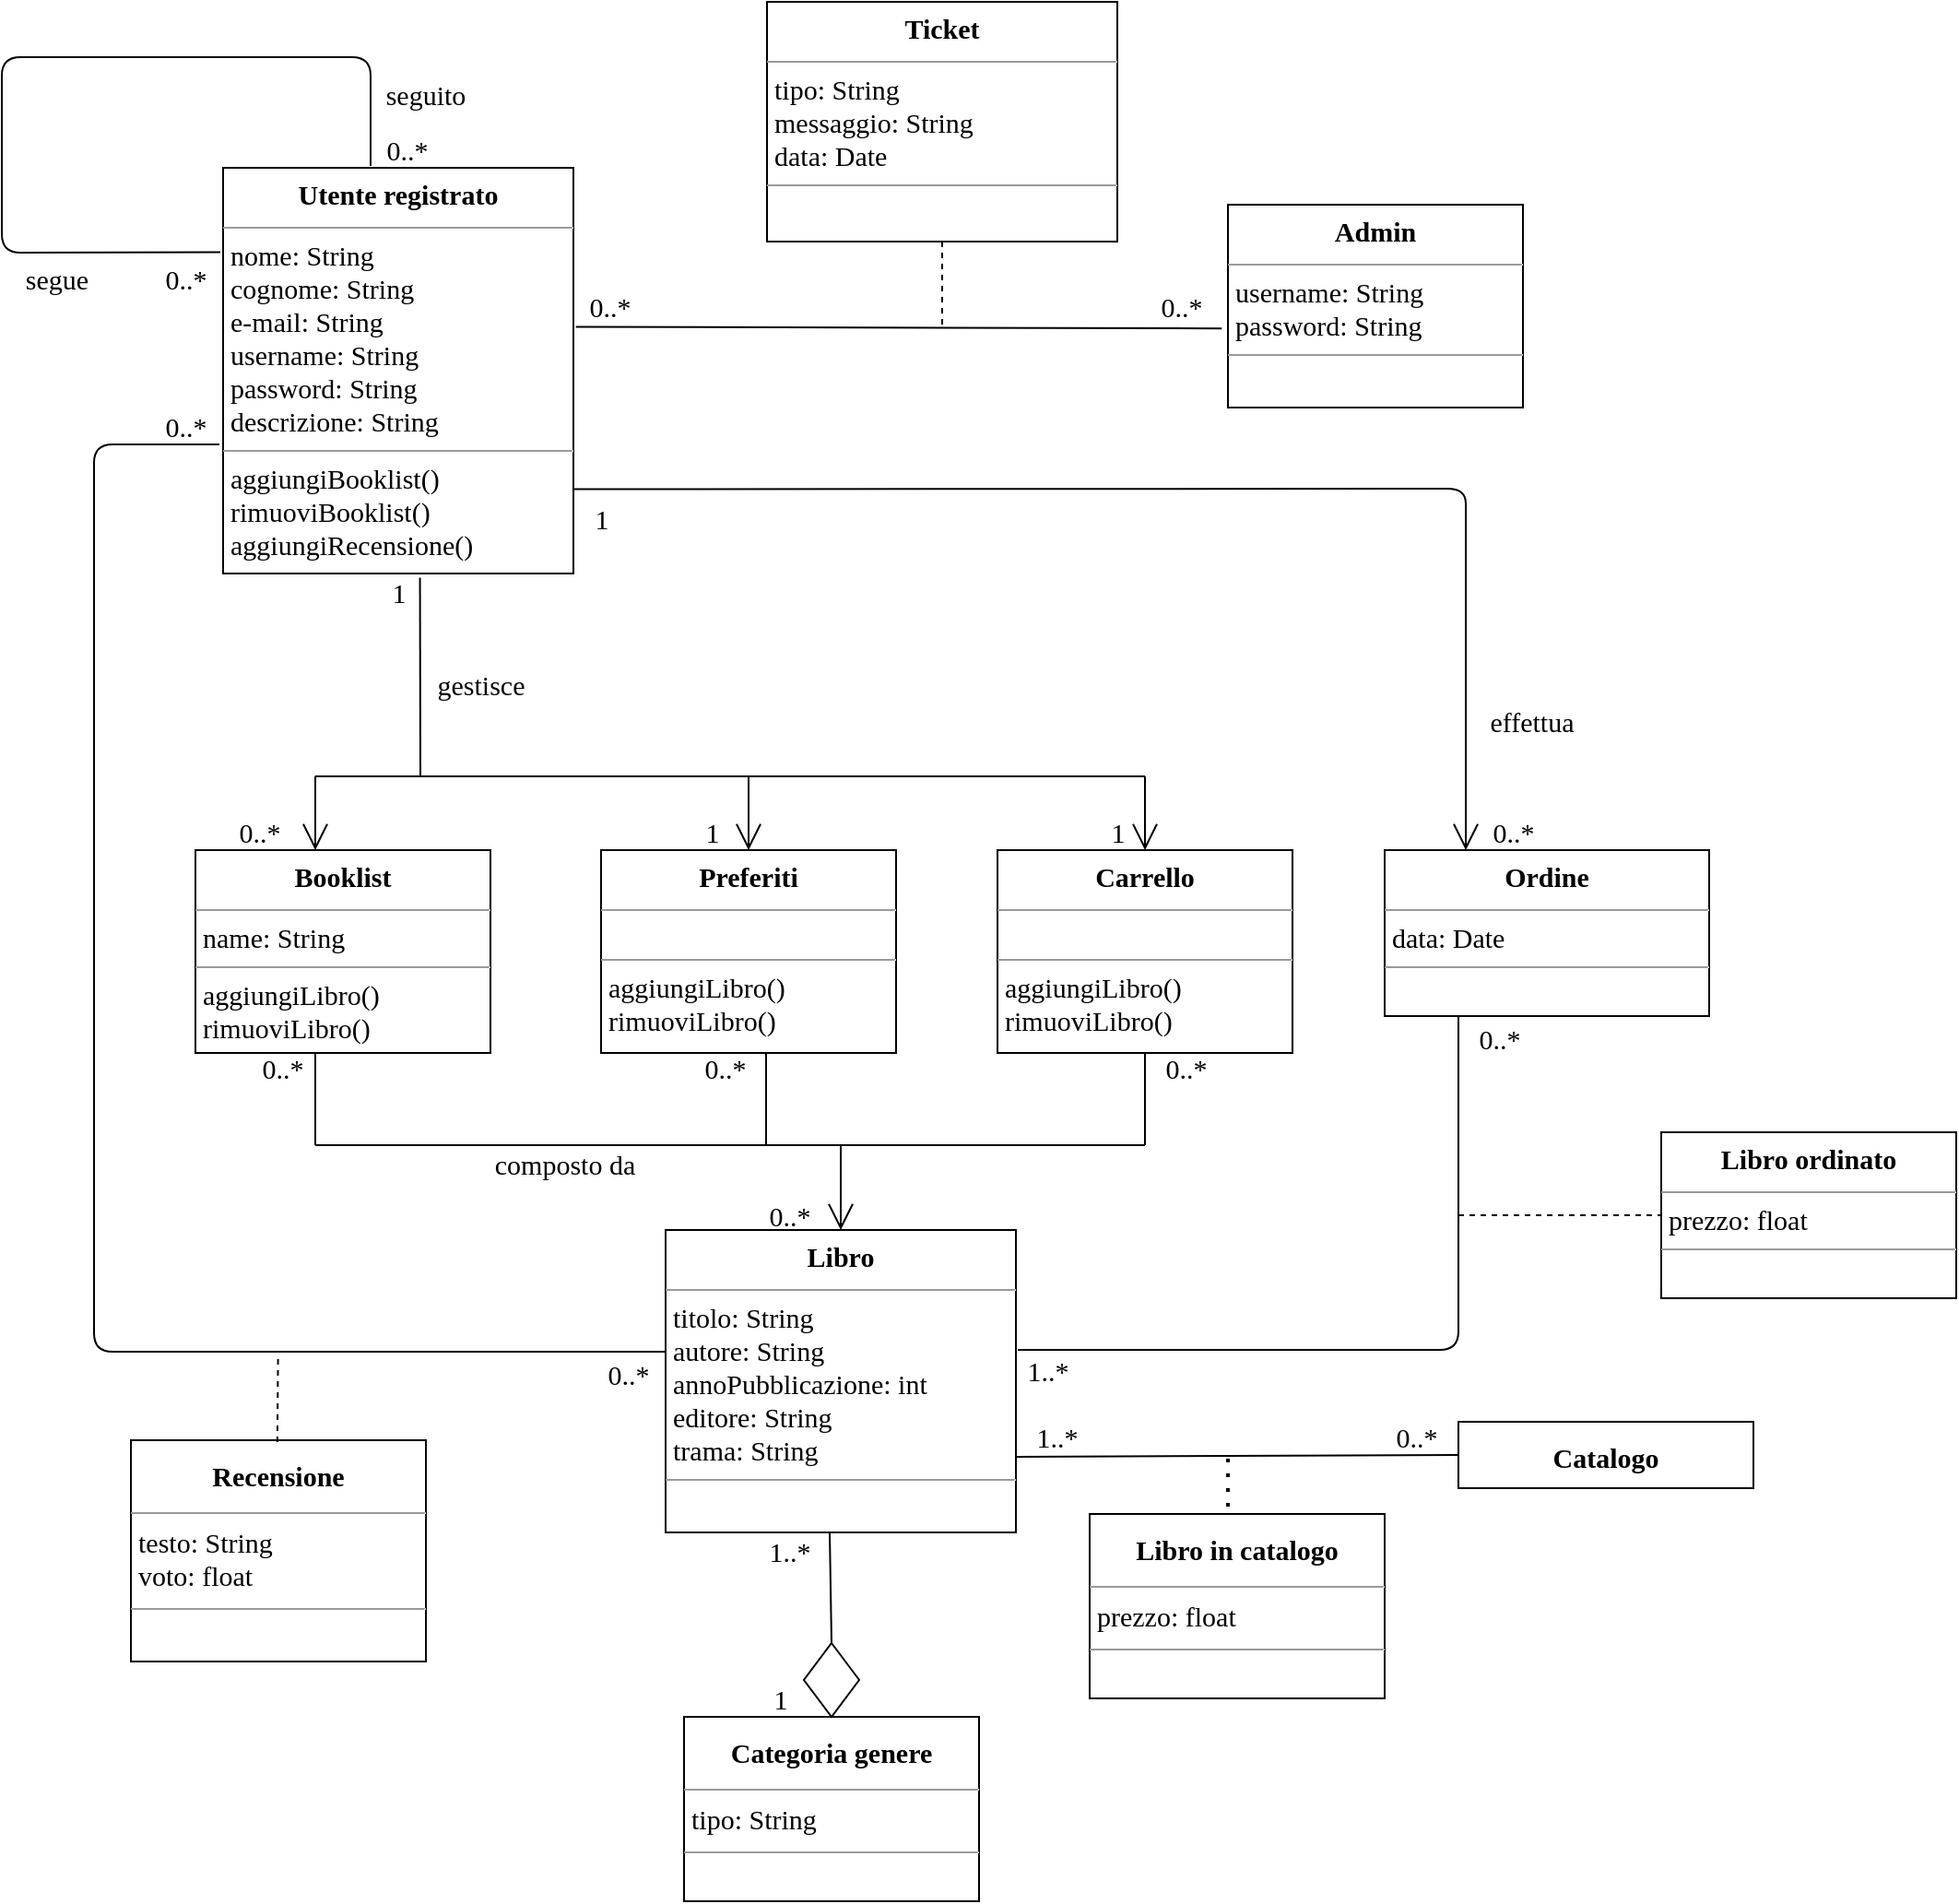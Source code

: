 <mxfile version="13.10.6" type="device"><diagram id="4DqZxzwC6esnHVQPBgF9" name="Page-1"><mxGraphModel dx="2104" dy="2331" grid="1" gridSize="10" guides="1" tooltips="1" connect="1" arrows="1" fold="1" page="0" pageScale="1" pageWidth="827" pageHeight="1169" math="0" shadow="0"><root><mxCell id="0"/><mxCell id="1" parent="0"/><mxCell id="WlpP-8ikrET54YrScVuO-10" value="&lt;h2 style=&quot;margin: 0px ; margin-top: 4px ; text-align: center&quot;&gt;&lt;b&gt;&lt;font face=&quot;Verdana&quot; style=&quot;font-size: 15px&quot;&gt;Admin&lt;/font&gt;&lt;/b&gt;&lt;/h2&gt;&lt;hr size=&quot;1&quot;&gt;&lt;p style=&quot;margin: 0px ; margin-left: 4px&quot;&gt;&lt;font face=&quot;Verdana&quot; style=&quot;font-size: 15px&quot;&gt;username: String&lt;/font&gt;&lt;/p&gt;&lt;p style=&quot;margin: 0px ; margin-left: 4px&quot;&gt;&lt;font face=&quot;Verdana&quot; style=&quot;font-size: 15px&quot;&gt;password: String&lt;/font&gt;&lt;/p&gt;&lt;hr size=&quot;1&quot;&gt;&lt;p style=&quot;margin: 0px 0px 0px 4px ; font-size: 15px&quot;&gt;&lt;br&gt;&lt;/p&gt;" style="verticalAlign=top;align=left;overflow=fill;fontSize=12;fontFamily=Helvetica;html=1;" parent="1" vertex="1"><mxGeometry x="555" y="-1150" width="160" height="110" as="geometry"/></mxCell><mxCell id="WlpP-8ikrET54YrScVuO-12" value="&lt;h2 style=&quot;margin: 0px ; margin-top: 4px ; text-align: center&quot;&gt;&lt;b&gt;&lt;font face=&quot;Verdana&quot; style=&quot;font-size: 15px&quot;&gt;Booklist&lt;/font&gt;&lt;/b&gt;&lt;/h2&gt;&lt;hr size=&quot;1&quot;&gt;&lt;p style=&quot;margin: 0px ; margin-left: 4px&quot;&gt;&lt;font face=&quot;Verdana&quot; style=&quot;font-size: 15px&quot;&gt;name: String&lt;/font&gt;&lt;/p&gt;&lt;hr size=&quot;1&quot;&gt;&lt;p style=&quot;margin: 0px 0px 0px 4px ; font-size: 15px&quot;&gt;&lt;font face=&quot;Verdana&quot; style=&quot;font-size: 15px&quot;&gt;aggiungiLibro()&lt;/font&gt;&lt;/p&gt;&lt;p style=&quot;margin: 0px 0px 0px 4px ; font-size: 15px&quot;&gt;&lt;font face=&quot;Verdana&quot; style=&quot;font-size: 15px&quot;&gt;rimuoviLibro()&lt;/font&gt;&lt;/p&gt;" style="verticalAlign=top;align=left;overflow=fill;fontSize=12;fontFamily=Helvetica;html=1;" parent="1" vertex="1"><mxGeometry x="-5" y="-800" width="160" height="110" as="geometry"/></mxCell><mxCell id="WlpP-8ikrET54YrScVuO-13" value="&lt;h2 style=&quot;margin: 0px ; margin-top: 4px ; text-align: center&quot;&gt;&lt;font face=&quot;Verdana&quot;&gt;&lt;span style=&quot;font-size: 15px&quot;&gt;Utente registrato&lt;/span&gt;&lt;/font&gt;&lt;/h2&gt;&lt;hr size=&quot;1&quot;&gt;&lt;p style=&quot;margin: 0px ; margin-left: 4px&quot;&gt;&lt;font face=&quot;Verdana&quot; style=&quot;font-size: 15px&quot;&gt;nome: String&lt;/font&gt;&lt;/p&gt;&lt;p style=&quot;margin: 0px ; margin-left: 4px&quot;&gt;&lt;font face=&quot;Verdana&quot; style=&quot;font-size: 15px&quot;&gt;cognome: String&lt;/font&gt;&lt;/p&gt;&lt;p style=&quot;margin: 0px ; margin-left: 4px&quot;&gt;&lt;font face=&quot;Verdana&quot; style=&quot;font-size: 15px&quot;&gt;e-mail: String&lt;/font&gt;&lt;/p&gt;&lt;p style=&quot;margin: 0px ; margin-left: 4px&quot;&gt;&lt;font face=&quot;Verdana&quot; style=&quot;font-size: 15px&quot;&gt;username: String&lt;/font&gt;&lt;/p&gt;&lt;p style=&quot;margin: 0px ; margin-left: 4px&quot;&gt;&lt;font face=&quot;Verdana&quot;&gt;&lt;span style=&quot;font-size: 15px&quot;&gt;password: String&lt;/span&gt;&lt;/font&gt;&lt;/p&gt;&lt;p style=&quot;margin: 0px ; margin-left: 4px&quot;&gt;&lt;font face=&quot;Verdana&quot;&gt;&lt;span style=&quot;font-size: 15px&quot;&gt;descrizione: String&lt;/span&gt;&lt;/font&gt;&lt;/p&gt;&lt;hr size=&quot;1&quot;&gt;&lt;p style=&quot;margin: 0px 0px 0px 4px ; font-size: 15px&quot;&gt;&lt;font face=&quot;Verdana&quot;&gt;aggiungiBooklist()&lt;/font&gt;&lt;/p&gt;&lt;p style=&quot;margin: 0px 0px 0px 4px ; font-size: 15px&quot;&gt;&lt;font face=&quot;Verdana&quot;&gt;rimuoviBooklist()&lt;/font&gt;&lt;/p&gt;&lt;p style=&quot;margin: 0px 0px 0px 4px ; font-size: 15px&quot;&gt;&lt;font face=&quot;Verdana&quot;&gt;aggiungiRecensione()&lt;/font&gt;&lt;/p&gt;" style="verticalAlign=top;align=left;overflow=fill;fontSize=12;fontFamily=Helvetica;html=1;" parent="1" vertex="1"><mxGeometry x="10" y="-1170" width="190" height="220" as="geometry"/></mxCell><mxCell id="WlpP-8ikrET54YrScVuO-14" value="&lt;h2 style=&quot;margin: 0px ; margin-top: 4px ; text-align: center&quot;&gt;&lt;b&gt;&lt;font face=&quot;Verdana&quot; style=&quot;font-size: 15px&quot;&gt;Preferiti&lt;/font&gt;&lt;/b&gt;&lt;/h2&gt;&lt;hr size=&quot;1&quot;&gt;&lt;p style=&quot;margin: 0px ; margin-left: 4px&quot;&gt;&lt;br&gt;&lt;/p&gt;&lt;hr size=&quot;1&quot;&gt;&lt;p style=&quot;margin: 0px 0px 0px 4px ; font-size: 15px&quot;&gt;&lt;font face=&quot;Verdana&quot; style=&quot;font-size: 15px&quot;&gt;aggiungiLibro()&lt;/font&gt;&lt;/p&gt;&lt;p style=&quot;margin: 0px 0px 0px 4px ; font-size: 15px&quot;&gt;&lt;font face=&quot;Verdana&quot; style=&quot;font-size: 15px&quot;&gt;rimuoviLibro()&lt;/font&gt;&lt;/p&gt;" style="verticalAlign=top;align=left;overflow=fill;fontSize=12;fontFamily=Helvetica;html=1;" parent="1" vertex="1"><mxGeometry x="215" y="-800" width="160" height="110" as="geometry"/></mxCell><mxCell id="WlpP-8ikrET54YrScVuO-15" value="&lt;h2 style=&quot;margin: 0px ; margin-top: 4px ; text-align: center&quot;&gt;&lt;b&gt;&lt;font face=&quot;Verdana&quot; style=&quot;font-size: 15px&quot;&gt;Carrello&lt;/font&gt;&lt;/b&gt;&lt;/h2&gt;&lt;hr size=&quot;1&quot;&gt;&lt;p style=&quot;margin: 0px ; margin-left: 4px&quot;&gt;&lt;br&gt;&lt;/p&gt;&lt;hr size=&quot;1&quot;&gt;&lt;p style=&quot;margin: 0px 0px 0px 4px ; font-size: 15px&quot;&gt;&lt;font face=&quot;Verdana&quot; style=&quot;font-size: 15px&quot;&gt;aggiungiLibro()&lt;/font&gt;&lt;/p&gt;&lt;p style=&quot;margin: 0px 0px 0px 4px ; font-size: 15px&quot;&gt;&lt;font face=&quot;Verdana&quot; style=&quot;font-size: 15px&quot;&gt;rimuoviLibro()&lt;/font&gt;&lt;/p&gt;" style="verticalAlign=top;align=left;overflow=fill;fontSize=12;fontFamily=Helvetica;html=1;" parent="1" vertex="1"><mxGeometry x="430" y="-800" width="160" height="110" as="geometry"/></mxCell><mxCell id="WlpP-8ikrET54YrScVuO-17" value="&lt;h2 style=&quot;margin: 0px ; margin-top: 4px ; text-align: center&quot;&gt;&lt;font face=&quot;Verdana&quot;&gt;&lt;span style=&quot;font-size: 15px&quot;&gt;Ordine&lt;/span&gt;&lt;/font&gt;&lt;/h2&gt;&lt;hr size=&quot;1&quot;&gt;&lt;p style=&quot;margin: 0px ; margin-left: 4px&quot;&gt;&lt;font face=&quot;Verdana&quot; style=&quot;font-size: 15px&quot;&gt;data: Date&lt;/font&gt;&lt;/p&gt;&lt;hr size=&quot;1&quot;&gt;&lt;p style=&quot;margin: 0px 0px 0px 4px ; font-size: 15px&quot;&gt;&lt;br&gt;&lt;/p&gt;" style="verticalAlign=top;align=left;overflow=fill;fontSize=12;fontFamily=Helvetica;html=1;" parent="1" vertex="1"><mxGeometry x="640" y="-800" width="176" height="90" as="geometry"/></mxCell><mxCell id="WlpP-8ikrET54YrScVuO-18" value="&lt;h2 style=&quot;margin: 0px ; margin-top: 4px ; text-align: center&quot;&gt;&lt;b&gt;&lt;font face=&quot;Verdana&quot; style=&quot;font-size: 15px&quot;&gt;Libro&lt;/font&gt;&lt;/b&gt;&lt;/h2&gt;&lt;hr size=&quot;1&quot;&gt;&lt;p style=&quot;margin: 0px ; margin-left: 4px&quot;&gt;&lt;font face=&quot;Verdana&quot; style=&quot;font-size: 15px&quot;&gt;titolo: String&lt;/font&gt;&lt;/p&gt;&lt;p style=&quot;margin: 0px ; margin-left: 4px&quot;&gt;&lt;font face=&quot;Verdana&quot; style=&quot;font-size: 15px&quot;&gt;autore: String&lt;/font&gt;&lt;/p&gt;&lt;p style=&quot;margin: 0px ; margin-left: 4px&quot;&gt;&lt;font face=&quot;Verdana&quot;&gt;&lt;span style=&quot;font-size: 15px&quot;&gt;annoPubblicazione: int&lt;/span&gt;&lt;/font&gt;&lt;/p&gt;&lt;p style=&quot;margin: 0px ; margin-left: 4px&quot;&gt;&lt;font face=&quot;Verdana&quot;&gt;&lt;span style=&quot;font-size: 15px&quot;&gt;editore: String&lt;/span&gt;&lt;/font&gt;&lt;/p&gt;&lt;p style=&quot;margin: 0px ; margin-left: 4px&quot;&gt;&lt;font face=&quot;Verdana&quot;&gt;&lt;span style=&quot;font-size: 15px&quot;&gt;trama: String&lt;/span&gt;&lt;/font&gt;&lt;/p&gt;&lt;hr size=&quot;1&quot;&gt;&lt;p style=&quot;margin: 0px 0px 0px 4px ; font-size: 15px&quot;&gt;&lt;br&gt;&lt;/p&gt;" style="verticalAlign=top;align=left;overflow=fill;fontSize=12;fontFamily=Helvetica;html=1;" parent="1" vertex="1"><mxGeometry x="250" y="-594" width="190" height="164" as="geometry"/></mxCell><mxCell id="WlpP-8ikrET54YrScVuO-19" value="&lt;h2 style=&quot;margin: 0px ; margin-top: 4px ; text-align: center&quot;&gt;&lt;b&gt;&lt;font face=&quot;Verdana&quot; style=&quot;font-size: 15px&quot;&gt;Recensione&lt;/font&gt;&lt;/b&gt;&lt;/h2&gt;&lt;hr size=&quot;1&quot;&gt;&lt;p style=&quot;margin: 0px ; margin-left: 4px&quot;&gt;&lt;font face=&quot;Verdana&quot;&gt;testo: String&lt;/font&gt;&lt;/p&gt;&lt;p style=&quot;margin: 0px ; margin-left: 4px&quot;&gt;&lt;font face=&quot;Verdana&quot;&gt;voto: float&lt;/font&gt;&lt;/p&gt;&lt;hr size=&quot;1&quot;&gt;&lt;p style=&quot;margin: 0px 0px 0px 4px ; font-size: 15px&quot;&gt;&lt;br&gt;&lt;/p&gt;" style="verticalAlign=top;align=left;overflow=fill;fontSize=15;fontFamily=Helvetica;html=1;" parent="1" vertex="1"><mxGeometry x="-40" y="-480" width="160" height="120" as="geometry"/></mxCell><mxCell id="WlpP-8ikrET54YrScVuO-27" value="0..*" style="text;html=1;strokeColor=none;fillColor=none;align=center;verticalAlign=middle;whiteSpace=wrap;rounded=0;fontFamily=Verdana;fontSize=15;" parent="1" vertex="1"><mxGeometry x="690" y="-820" width="40" height="20" as="geometry"/></mxCell><mxCell id="WlpP-8ikrET54YrScVuO-37" value="0..*" style="text;html=1;strokeColor=none;fillColor=none;align=center;verticalAlign=middle;whiteSpace=wrap;rounded=0;fontFamily=Verdana;fontSize=15;" parent="1" vertex="1"><mxGeometry x="90" y="-1190" width="40" height="20" as="geometry"/></mxCell><mxCell id="WlpP-8ikrET54YrScVuO-38" value="0..*" style="text;html=1;strokeColor=none;fillColor=none;align=center;verticalAlign=middle;whiteSpace=wrap;rounded=0;fontFamily=Verdana;fontSize=15;" parent="1" vertex="1"><mxGeometry x="-30" y="-1120" width="40" height="20" as="geometry"/></mxCell><mxCell id="WlpP-8ikrET54YrScVuO-39" value="0..*" style="text;html=1;strokeColor=none;fillColor=none;align=center;verticalAlign=middle;whiteSpace=wrap;rounded=0;fontFamily=Verdana;fontSize=15;" parent="1" vertex="1"><mxGeometry x="10" y="-820" width="40" height="20" as="geometry"/></mxCell><mxCell id="WlpP-8ikrET54YrScVuO-44" value="1" style="text;html=1;align=center;verticalAlign=middle;resizable=0;points=[];autosize=1;fontSize=15;fontFamily=Verdana;" parent="1" vertex="1"><mxGeometry x="90" y="-950" width="30" height="20" as="geometry"/></mxCell><mxCell id="WlpP-8ikrET54YrScVuO-47" value="1" style="text;html=1;align=center;verticalAlign=middle;resizable=0;points=[];autosize=1;fontSize=15;fontFamily=Verdana;" parent="1" vertex="1"><mxGeometry x="260" y="-820" width="30" height="20" as="geometry"/></mxCell><mxCell id="WlpP-8ikrET54YrScVuO-48" value="1" style="text;html=1;align=center;verticalAlign=middle;resizable=0;points=[];autosize=1;fontSize=15;fontFamily=Verdana;" parent="1" vertex="1"><mxGeometry x="480" y="-820" width="30" height="20" as="geometry"/></mxCell><mxCell id="WlpP-8ikrET54YrScVuO-51" value="1" style="text;html=1;align=center;verticalAlign=middle;resizable=0;points=[];autosize=1;fontSize=15;fontFamily=Verdana;" parent="1" vertex="1"><mxGeometry x="200" y="-990" width="30" height="20" as="geometry"/></mxCell><mxCell id="WlpP-8ikrET54YrScVuO-62" value="0..*" style="text;html=1;strokeColor=none;fillColor=none;align=center;verticalAlign=middle;whiteSpace=wrap;rounded=0;fontFamily=Verdana;fontSize=15;" parent="1" vertex="1"><mxGeometry x="260" y="-690" width="45" height="16" as="geometry"/></mxCell><mxCell id="1CDYzb0kvHTXHIj_LB6H-1" value="&lt;font face=&quot;Verdana&quot; style=&quot;font-size: 15px&quot;&gt;segue&lt;/font&gt;" style="text;html=1;strokeColor=none;fillColor=none;align=center;verticalAlign=middle;whiteSpace=wrap;rounded=0;" parent="1" vertex="1"><mxGeometry x="-100" y="-1120" width="40" height="20" as="geometry"/></mxCell><mxCell id="1CDYzb0kvHTXHIj_LB6H-2" value="&lt;font face=&quot;Verdana&quot; style=&quot;font-size: 15px&quot;&gt;seguito&lt;/font&gt;" style="text;html=1;strokeColor=none;fillColor=none;align=center;verticalAlign=middle;whiteSpace=wrap;rounded=0;" parent="1" vertex="1"><mxGeometry x="100" y="-1220" width="40" height="20" as="geometry"/></mxCell><mxCell id="1CDYzb0kvHTXHIj_LB6H-188" value="&lt;font style=&quot;font-size: 15px&quot; face=&quot;Verdana&quot;&gt;gestisce&lt;/font&gt;" style="text;html=1;strokeColor=none;fillColor=none;align=center;verticalAlign=middle;whiteSpace=wrap;rounded=0;" parent="1" vertex="1"><mxGeometry x="130" y="-900" width="40" height="20" as="geometry"/></mxCell><mxCell id="1CDYzb0kvHTXHIj_LB6H-191" value="" style="endArrow=none;html=1;" parent="1" edge="1"><mxGeometry width="50" height="50" relative="1" as="geometry"><mxPoint x="60" y="-840" as="sourcePoint"/><mxPoint x="510" y="-840" as="targetPoint"/></mxGeometry></mxCell><mxCell id="1CDYzb0kvHTXHIj_LB6H-193" value="" style="endArrow=open;endFill=1;endSize=12;html=1;fontFamily=Verdana;fontSize=15;" parent="1" edge="1"><mxGeometry width="160" relative="1" as="geometry"><mxPoint x="60" y="-840" as="sourcePoint"/><mxPoint x="60" y="-800" as="targetPoint"/><Array as="points"/></mxGeometry></mxCell><mxCell id="1CDYzb0kvHTXHIj_LB6H-195" value="" style="endArrow=open;endFill=1;endSize=12;html=1;fontFamily=Verdana;fontSize=15;" parent="1" edge="1"><mxGeometry width="160" relative="1" as="geometry"><mxPoint x="295" y="-840" as="sourcePoint"/><mxPoint x="295" y="-800" as="targetPoint"/><Array as="points"/></mxGeometry></mxCell><mxCell id="1CDYzb0kvHTXHIj_LB6H-196" value="" style="endArrow=open;endFill=1;endSize=12;html=1;fontFamily=Verdana;fontSize=15;" parent="1" edge="1"><mxGeometry width="160" relative="1" as="geometry"><mxPoint x="510" y="-840" as="sourcePoint"/><mxPoint x="510" y="-800" as="targetPoint"/><Array as="points"/></mxGeometry></mxCell><mxCell id="1CDYzb0kvHTXHIj_LB6H-197" value="" style="endArrow=open;endFill=1;endSize=12;html=1;fontFamily=Verdana;fontSize=15;entryX=0.25;entryY=0;entryDx=0;entryDy=0;exitX=1;exitY=0.792;exitDx=0;exitDy=0;exitPerimeter=0;" parent="1" source="WlpP-8ikrET54YrScVuO-13" target="WlpP-8ikrET54YrScVuO-17" edge="1"><mxGeometry width="160" relative="1" as="geometry"><mxPoint x="200" y="-924" as="sourcePoint"/><mxPoint x="730" y="-786" as="targetPoint"/><Array as="points"><mxPoint x="684" y="-996"/><mxPoint x="684" y="-980"/><mxPoint x="684" y="-924"/></Array></mxGeometry></mxCell><mxCell id="1CDYzb0kvHTXHIj_LB6H-198" value="&lt;font style=&quot;font-size: 15px&quot; face=&quot;Verdana&quot;&gt;effettua&lt;/font&gt;" style="text;html=1;strokeColor=none;fillColor=none;align=center;verticalAlign=middle;whiteSpace=wrap;rounded=0;" parent="1" vertex="1"><mxGeometry x="700" y="-880" width="40" height="20" as="geometry"/></mxCell><mxCell id="Y7sWfJEM08OCY0XWmmJI-4" value="" style="endArrow=none;html=1;" parent="1" edge="1"><mxGeometry width="50" height="50" relative="1" as="geometry"><mxPoint x="60.0" y="-640" as="sourcePoint"/><mxPoint x="60.0" y="-690" as="targetPoint"/><Array as="points"/></mxGeometry></mxCell><mxCell id="Y7sWfJEM08OCY0XWmmJI-6" value="" style="endArrow=none;html=1;" parent="1" edge="1"><mxGeometry width="50" height="50" relative="1" as="geometry"><mxPoint x="304.5" y="-640" as="sourcePoint"/><mxPoint x="304.5" y="-690" as="targetPoint"/><Array as="points"/></mxGeometry></mxCell><mxCell id="Y7sWfJEM08OCY0XWmmJI-7" value="" style="endArrow=none;html=1;" parent="1" edge="1"><mxGeometry width="50" height="50" relative="1" as="geometry"><mxPoint x="510" y="-640" as="sourcePoint"/><mxPoint x="510" y="-690" as="targetPoint"/><Array as="points"/></mxGeometry></mxCell><mxCell id="Y7sWfJEM08OCY0XWmmJI-8" value="" style="endArrow=none;html=1;" parent="1" edge="1"><mxGeometry width="50" height="50" relative="1" as="geometry"><mxPoint x="60" y="-640" as="sourcePoint"/><mxPoint x="510" y="-640" as="targetPoint"/></mxGeometry></mxCell><mxCell id="Y7sWfJEM08OCY0XWmmJI-12" value="&lt;font face=&quot;Verdana&quot; style=&quot;font-size: 15px&quot;&gt;composto da&lt;/font&gt;" style="text;html=1;align=center;verticalAlign=middle;resizable=0;points=[];autosize=1;fontSize=15;" parent="1" vertex="1"><mxGeometry x="140" y="-640" width="110" height="20" as="geometry"/></mxCell><mxCell id="Y7sWfJEM08OCY0XWmmJI-18" value="0..*" style="text;html=1;strokeColor=none;fillColor=none;align=center;verticalAlign=middle;whiteSpace=wrap;rounded=0;fontFamily=Verdana;fontSize=15;" parent="1" vertex="1"><mxGeometry x="20" y="-690" width="45" height="16" as="geometry"/></mxCell><mxCell id="Y7sWfJEM08OCY0XWmmJI-19" value="0..*" style="text;html=1;strokeColor=none;fillColor=none;align=center;verticalAlign=middle;whiteSpace=wrap;rounded=0;fontFamily=Verdana;fontSize=15;" parent="1" vertex="1"><mxGeometry x="295" y="-610" width="45" height="16" as="geometry"/></mxCell><mxCell id="Y7sWfJEM08OCY0XWmmJI-20" value="0..*" style="text;html=1;strokeColor=none;fillColor=none;align=center;verticalAlign=middle;whiteSpace=wrap;rounded=0;fontFamily=Verdana;fontSize=15;" parent="1" vertex="1"><mxGeometry x="510" y="-690" width="45" height="16" as="geometry"/></mxCell><mxCell id="Y7sWfJEM08OCY0XWmmJI-26" value="" style="endArrow=open;endFill=1;endSize=12;html=1;fontFamily=Verdana;fontSize=15;entryX=0.5;entryY=0;entryDx=0;entryDy=0;" parent="1" target="WlpP-8ikrET54YrScVuO-18" edge="1"><mxGeometry width="160" relative="1" as="geometry"><mxPoint x="345" y="-640" as="sourcePoint"/><mxPoint x="490" y="-580" as="targetPoint"/><Array as="points"/></mxGeometry></mxCell><mxCell id="POsR3RTGw3RpTrcSSFuR-1" value="" style="endArrow=none;dashed=1;html=1;entryX=0;entryY=0.5;entryDx=0;entryDy=0;" parent="1" target="POsR3RTGw3RpTrcSSFuR-2" edge="1"><mxGeometry width="50" height="50" relative="1" as="geometry"><mxPoint x="680" y="-602" as="sourcePoint"/><mxPoint x="790" y="-620" as="targetPoint"/></mxGeometry></mxCell><mxCell id="POsR3RTGw3RpTrcSSFuR-2" value="&lt;h2 style=&quot;margin: 0px ; margin-top: 4px ; text-align: center&quot;&gt;&lt;b&gt;&lt;font face=&quot;Verdana&quot; style=&quot;font-size: 15px&quot;&gt;Libro ordinato&lt;/font&gt;&lt;/b&gt;&lt;/h2&gt;&lt;hr size=&quot;1&quot;&gt;&lt;p style=&quot;margin: 0px ; margin-left: 4px&quot;&gt;&lt;font face=&quot;Verdana&quot; style=&quot;font-size: 15px&quot;&gt;prezzo: float&lt;/font&gt;&lt;/p&gt;&lt;hr size=&quot;1&quot;&gt;&lt;p style=&quot;margin: 0px 0px 0px 4px ; font-size: 15px&quot;&gt;&lt;br&gt;&lt;/p&gt;" style="verticalAlign=top;align=left;overflow=fill;fontSize=12;fontFamily=Helvetica;html=1;" parent="1" vertex="1"><mxGeometry x="790" y="-647" width="160" height="90" as="geometry"/></mxCell><mxCell id="POsR3RTGw3RpTrcSSFuR-3" value="" style="endArrow=none;html=1;" parent="1" edge="1"><mxGeometry width="50" height="50" relative="1" as="geometry"><mxPoint x="441" y="-529" as="sourcePoint"/><mxPoint x="680" y="-710" as="targetPoint"/><Array as="points"><mxPoint x="680" y="-529"/></Array></mxGeometry></mxCell><mxCell id="POsR3RTGw3RpTrcSSFuR-7" value="1..*" style="text;html=1;strokeColor=none;fillColor=none;align=center;verticalAlign=middle;whiteSpace=wrap;rounded=0;fontFamily=Verdana;fontSize=15;" parent="1" vertex="1"><mxGeometry x="435" y="-526" width="45" height="16" as="geometry"/></mxCell><mxCell id="POsR3RTGw3RpTrcSSFuR-10" value="0..*" style="text;html=1;strokeColor=none;fillColor=none;align=center;verticalAlign=middle;whiteSpace=wrap;rounded=0;fontFamily=Verdana;fontSize=15;" parent="1" vertex="1"><mxGeometry x="680" y="-706" width="45" height="16" as="geometry"/></mxCell><mxCell id="POsR3RTGw3RpTrcSSFuR-11" value="" style="endArrow=none;dashed=1;html=1;" parent="1" edge="1"><mxGeometry width="50" height="50" relative="1" as="geometry"><mxPoint x="39.41" y="-479" as="sourcePoint"/><mxPoint x="39.82" y="-526" as="targetPoint"/></mxGeometry></mxCell><mxCell id="POsR3RTGw3RpTrcSSFuR-13" value="" style="endArrow=none;html=1;" parent="1" edge="1"><mxGeometry width="50" height="50" relative="1" as="geometry"><mxPoint x="250" y="-528" as="sourcePoint"/><mxPoint x="8" y="-1020" as="targetPoint"/><Array as="points"><mxPoint x="-60" y="-528"/><mxPoint x="-60" y="-690"/><mxPoint x="-60" y="-1020"/></Array></mxGeometry></mxCell><mxCell id="POsR3RTGw3RpTrcSSFuR-15" value="0..*" style="text;html=1;strokeColor=none;fillColor=none;align=center;verticalAlign=middle;whiteSpace=wrap;rounded=0;fontFamily=Verdana;fontSize=15;" parent="1" vertex="1"><mxGeometry x="-30" y="-1040" width="40" height="20" as="geometry"/></mxCell><mxCell id="POsR3RTGw3RpTrcSSFuR-16" value="0..*" style="text;html=1;strokeColor=none;fillColor=none;align=center;verticalAlign=middle;whiteSpace=wrap;rounded=0;fontFamily=Verdana;fontSize=15;" parent="1" vertex="1"><mxGeometry x="210" y="-526" width="40" height="20" as="geometry"/></mxCell><mxCell id="POsR3RTGw3RpTrcSSFuR-32" value="" style="endArrow=none;html=1;entryX=0.562;entryY=1.01;entryDx=0;entryDy=0;entryPerimeter=0;" parent="1" target="WlpP-8ikrET54YrScVuO-13" edge="1"><mxGeometry width="50" height="50" relative="1" as="geometry"><mxPoint x="117" y="-840" as="sourcePoint"/><mxPoint x="490" y="-1090" as="targetPoint"/></mxGeometry></mxCell><mxCell id="POsR3RTGw3RpTrcSSFuR-34" value="" style="endArrow=none;html=1;exitX=1.007;exitY=0.392;exitDx=0;exitDy=0;entryX=-0.021;entryY=0.61;entryDx=0;entryDy=0;entryPerimeter=0;exitPerimeter=0;" parent="1" source="WlpP-8ikrET54YrScVuO-13" target="WlpP-8ikrET54YrScVuO-10" edge="1"><mxGeometry width="50" height="50" relative="1" as="geometry"><mxPoint x="320" y="-950" as="sourcePoint"/><mxPoint x="370" y="-1000" as="targetPoint"/></mxGeometry></mxCell><mxCell id="POsR3RTGw3RpTrcSSFuR-37" value="" style="endArrow=none;html=1;exitX=-0.008;exitY=0.208;exitDx=0;exitDy=0;exitPerimeter=0;" parent="1" source="WlpP-8ikrET54YrScVuO-13" edge="1"><mxGeometry width="50" height="50" relative="1" as="geometry"><mxPoint x="-115" y="-1163.06" as="sourcePoint"/><mxPoint x="90" y="-1171" as="targetPoint"/><Array as="points"><mxPoint x="-110" y="-1124"/><mxPoint x="-110" y="-1180"/><mxPoint x="-110" y="-1230"/><mxPoint x="90" y="-1230"/></Array></mxGeometry></mxCell><mxCell id="POsR3RTGw3RpTrcSSFuR-44" value="" style="endArrow=none;dashed=1;html=1;entryX=0.5;entryY=1;entryDx=0;entryDy=0;" parent="1" edge="1"><mxGeometry width="50" height="50" relative="1" as="geometry"><mxPoint x="400" y="-1085" as="sourcePoint"/><mxPoint x="400" y="-1155" as="targetPoint"/></mxGeometry></mxCell><mxCell id="POsR3RTGw3RpTrcSSFuR-46" value="0..*" style="text;html=1;strokeColor=none;fillColor=none;align=center;verticalAlign=middle;whiteSpace=wrap;rounded=0;fontFamily=Verdana;fontSize=15;" parent="1" vertex="1"><mxGeometry x="510" y="-1105" width="40" height="20" as="geometry"/></mxCell><mxCell id="POsR3RTGw3RpTrcSSFuR-48" value="&lt;h2 style=&quot;margin: 0px ; margin-top: 4px ; text-align: center&quot;&gt;&lt;font face=&quot;Verdana&quot;&gt;&lt;span style=&quot;font-size: 15px&quot;&gt;Ticket&lt;/span&gt;&lt;/font&gt;&lt;/h2&gt;&lt;hr size=&quot;1&quot;&gt;&lt;p style=&quot;margin: 0px ; margin-left: 4px&quot;&gt;&lt;font face=&quot;Verdana&quot; style=&quot;font-size: 15px&quot;&gt;tipo: String&lt;/font&gt;&lt;/p&gt;&lt;p style=&quot;margin: 0px ; margin-left: 4px&quot;&gt;&lt;font face=&quot;Verdana&quot; style=&quot;font-size: 15px&quot;&gt;messaggio: String&lt;/font&gt;&lt;/p&gt;&lt;p style=&quot;margin: 0px ; margin-left: 4px&quot;&gt;&lt;font face=&quot;Verdana&quot; style=&quot;font-size: 15px&quot;&gt;data: Date&lt;/font&gt;&lt;/p&gt;&lt;hr size=&quot;1&quot;&gt;&lt;p style=&quot;margin: 0px 0px 0px 4px ; font-size: 15px&quot;&gt;&lt;br&gt;&lt;/p&gt;" style="verticalAlign=top;align=left;overflow=fill;fontSize=12;fontFamily=Helvetica;html=1;" parent="1" vertex="1"><mxGeometry x="305" y="-1260" width="190" height="130" as="geometry"/></mxCell><mxCell id="POsR3RTGw3RpTrcSSFuR-49" value="0..*" style="text;html=1;strokeColor=none;fillColor=none;align=center;verticalAlign=middle;whiteSpace=wrap;rounded=0;fontFamily=Verdana;fontSize=15;" parent="1" vertex="1"><mxGeometry x="200" y="-1105" width="40" height="20" as="geometry"/></mxCell><mxCell id="_nN1VCvmaoJyRqmS56Fd-1" value="&lt;h2 style=&quot;margin: 0px ; margin-top: 4px ; text-align: center&quot;&gt;&lt;b&gt;&lt;font face=&quot;Verdana&quot; style=&quot;font-size: 15px&quot;&gt;Catalogo&lt;/font&gt;&lt;/b&gt;&lt;/h2&gt;&lt;p style=&quot;margin: 0px ; margin-left: 4px&quot;&gt;&lt;br&gt;&lt;/p&gt;" style="verticalAlign=top;align=left;overflow=fill;fontSize=15;fontFamily=Helvetica;html=1;" parent="1" vertex="1"><mxGeometry x="680" y="-490" width="160" height="36" as="geometry"/></mxCell><mxCell id="_nN1VCvmaoJyRqmS56Fd-2" value="" style="endArrow=none;html=1;exitX=1;exitY=0.75;exitDx=0;exitDy=0;entryX=0;entryY=0.5;entryDx=0;entryDy=0;" parent="1" source="WlpP-8ikrET54YrScVuO-18" target="_nN1VCvmaoJyRqmS56Fd-1" edge="1"><mxGeometry width="50" height="50" relative="1" as="geometry"><mxPoint x="500" y="-420" as="sourcePoint"/><mxPoint x="680" y="-472" as="targetPoint"/></mxGeometry></mxCell><mxCell id="_nN1VCvmaoJyRqmS56Fd-3" value="" style="endArrow=none;dashed=1;html=1;dashPattern=1 3;strokeWidth=2;" parent="1" edge="1"><mxGeometry width="50" height="50" relative="1" as="geometry"><mxPoint x="555" y="-470" as="sourcePoint"/><mxPoint x="555" y="-430" as="targetPoint"/></mxGeometry></mxCell><mxCell id="_nN1VCvmaoJyRqmS56Fd-4" value="&lt;h2 style=&quot;margin: 0px ; margin-top: 4px ; text-align: center&quot;&gt;&lt;font face=&quot;Verdana&quot;&gt;&lt;span style=&quot;font-size: 15px&quot;&gt;Libro in catalogo&lt;/span&gt;&lt;/font&gt;&lt;/h2&gt;&lt;hr size=&quot;1&quot;&gt;&lt;p style=&quot;margin: 0px ; margin-left: 4px&quot;&gt;&lt;font face=&quot;Verdana&quot;&gt;prezzo: float&lt;/font&gt;&lt;/p&gt;&lt;hr size=&quot;1&quot;&gt;&lt;p style=&quot;margin: 0px 0px 0px 4px ; font-size: 15px&quot;&gt;&lt;br&gt;&lt;/p&gt;" style="verticalAlign=top;align=left;overflow=fill;fontSize=15;fontFamily=Helvetica;html=1;" parent="1" vertex="1"><mxGeometry x="480" y="-440" width="160" height="100" as="geometry"/></mxCell><mxCell id="_nN1VCvmaoJyRqmS56Fd-5" value="1..*" style="text;html=1;strokeColor=none;fillColor=none;align=center;verticalAlign=middle;whiteSpace=wrap;rounded=0;fontFamily=Verdana;fontSize=15;" parent="1" vertex="1"><mxGeometry x="440" y="-490" width="45" height="16" as="geometry"/></mxCell><mxCell id="_nN1VCvmaoJyRqmS56Fd-6" value="0..*" style="text;html=1;strokeColor=none;fillColor=none;align=center;verticalAlign=middle;whiteSpace=wrap;rounded=0;fontFamily=Verdana;fontSize=15;" parent="1" vertex="1"><mxGeometry x="635" y="-490" width="45" height="16" as="geometry"/></mxCell><mxCell id="_nN1VCvmaoJyRqmS56Fd-12" value="&lt;h2 style=&quot;margin: 0px ; margin-top: 4px ; text-align: center&quot;&gt;&lt;b&gt;&lt;font face=&quot;Verdana&quot; style=&quot;font-size: 15px&quot;&gt;Categoria genere&lt;/font&gt;&lt;/b&gt;&lt;/h2&gt;&lt;hr size=&quot;1&quot;&gt;&lt;p style=&quot;margin: 0px ; margin-left: 4px&quot;&gt;&lt;font face=&quot;Verdana&quot;&gt;tipo: String&lt;br&gt;&lt;/font&gt;&lt;/p&gt;&lt;hr size=&quot;1&quot;&gt;&lt;p style=&quot;margin: 0px 0px 0px 4px ; font-size: 15px&quot;&gt;&lt;br&gt;&lt;/p&gt;" style="verticalAlign=top;align=left;overflow=fill;fontSize=15;fontFamily=Helvetica;html=1;" parent="1" vertex="1"><mxGeometry x="260" y="-330" width="160" height="100" as="geometry"/></mxCell><mxCell id="_nN1VCvmaoJyRqmS56Fd-13" value="1" style="text;html=1;strokeColor=none;fillColor=none;align=center;verticalAlign=middle;whiteSpace=wrap;rounded=0;fontFamily=Verdana;fontSize=15;" parent="1" vertex="1"><mxGeometry x="295" y="-350" width="35" height="20" as="geometry"/></mxCell><mxCell id="_nN1VCvmaoJyRqmS56Fd-14" value="1..*" style="text;html=1;strokeColor=none;fillColor=none;align=center;verticalAlign=middle;whiteSpace=wrap;rounded=0;fontFamily=Verdana;fontSize=15;" parent="1" vertex="1"><mxGeometry x="295" y="-428" width="45" height="16" as="geometry"/></mxCell><mxCell id="_nN1VCvmaoJyRqmS56Fd-15" value="" style="rhombus;whiteSpace=wrap;html=1;" parent="1" vertex="1"><mxGeometry x="325" y="-370" width="30" height="40" as="geometry"/></mxCell><mxCell id="_nN1VCvmaoJyRqmS56Fd-18" value="" style="endArrow=none;html=1;exitX=0.5;exitY=0;exitDx=0;exitDy=0;" parent="1" source="_nN1VCvmaoJyRqmS56Fd-15" edge="1"><mxGeometry width="50" height="50" relative="1" as="geometry"><mxPoint x="520" y="-380" as="sourcePoint"/><mxPoint x="339" y="-430" as="targetPoint"/></mxGeometry></mxCell></root></mxGraphModel></diagram></mxfile>